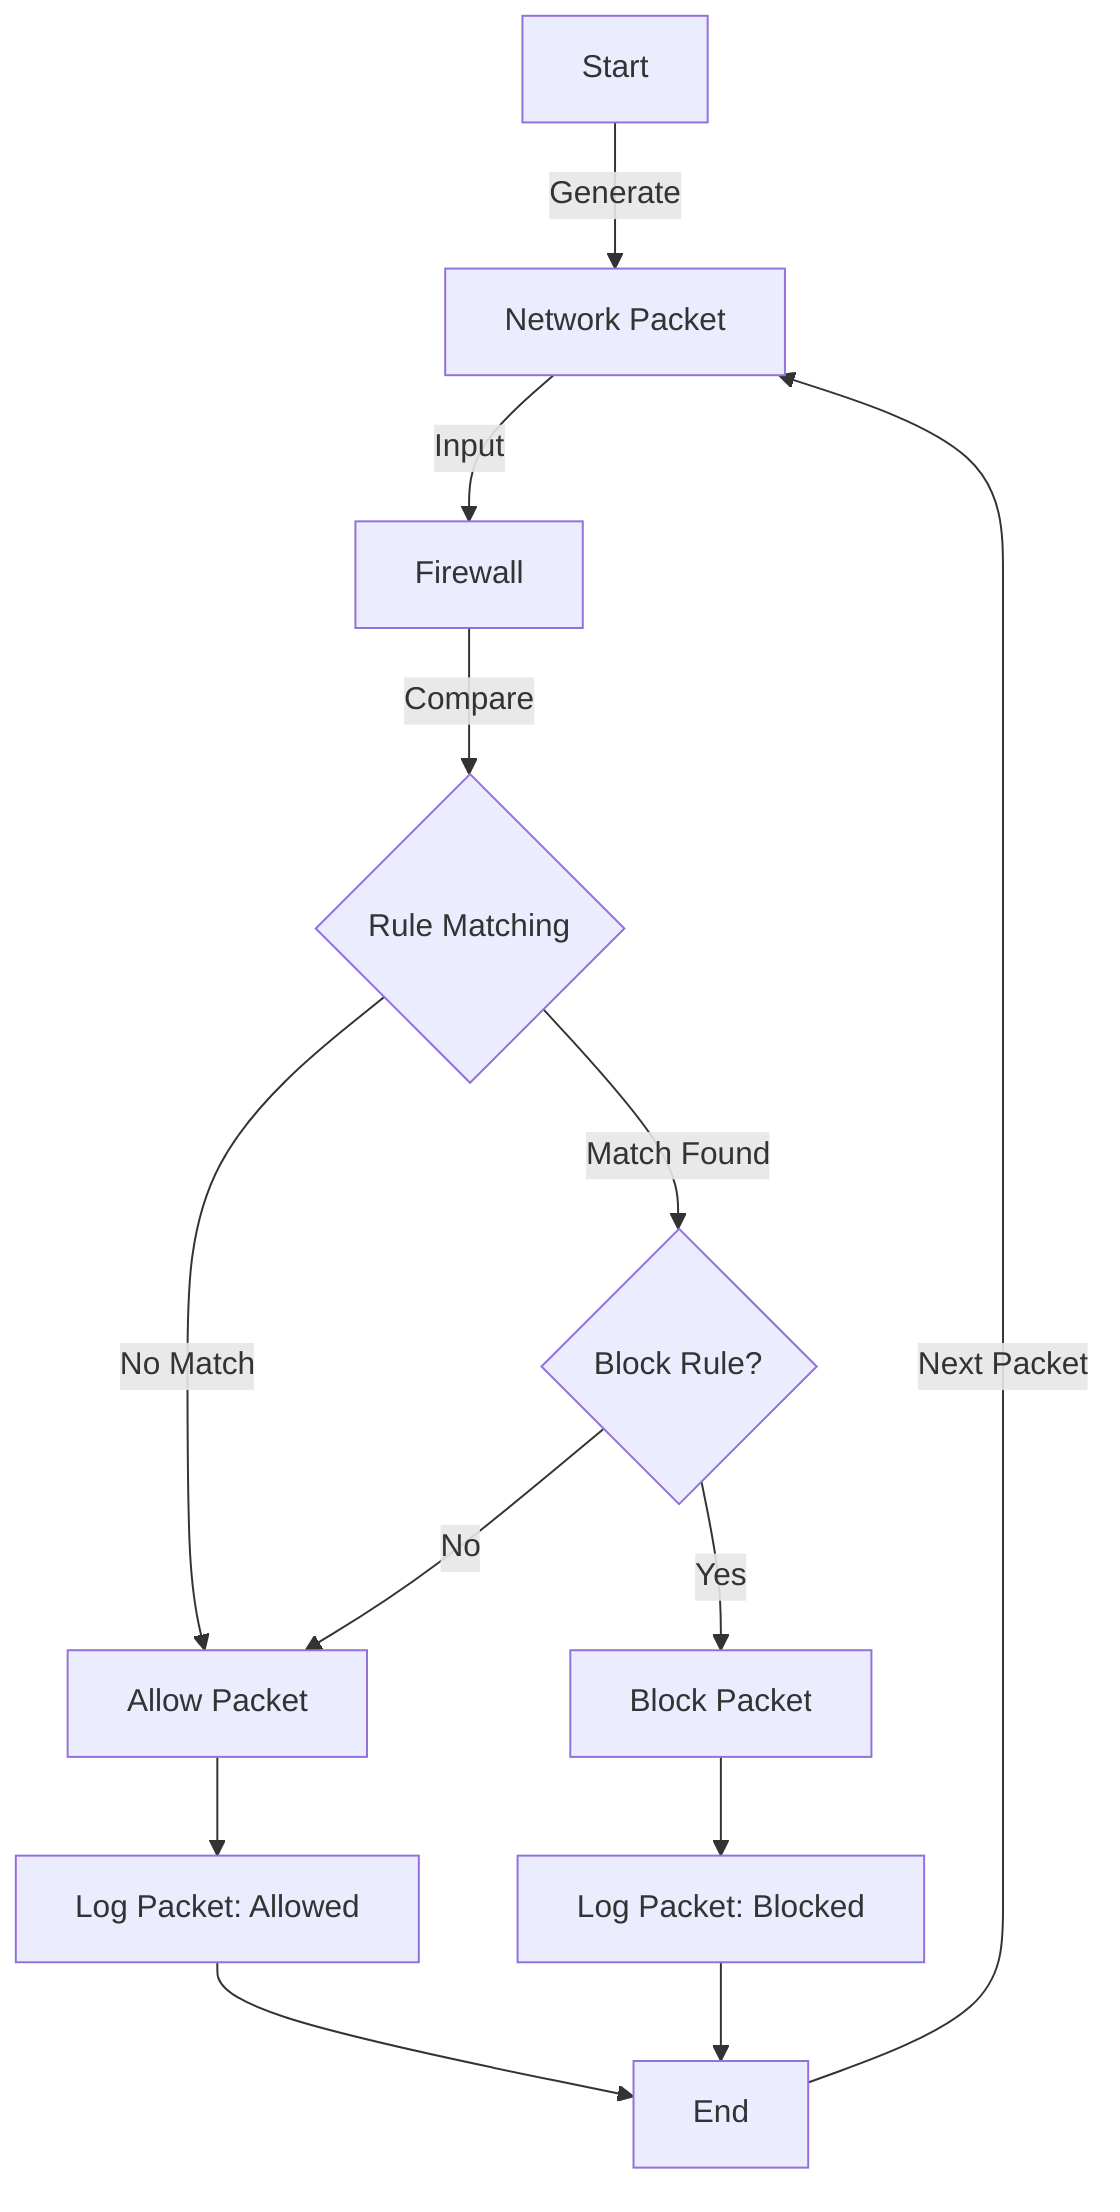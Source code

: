 graph TD
    A[Start] -->|Generate| B[Network Packet]
    B -->|Input| C[Firewall]
    C -->|Compare| D{Rule Matching}
    D -->|Match Found| E{Block Rule?}
    D -->|No Match| F[Allow Packet]
    E -->|Yes| G[Block Packet]
    E -->|No| F
    F --> H[Log Packet: Allowed]
    G --> I[Log Packet: Blocked]
    H --> J[End]
    I --> J
    J -->|Next Packet| B